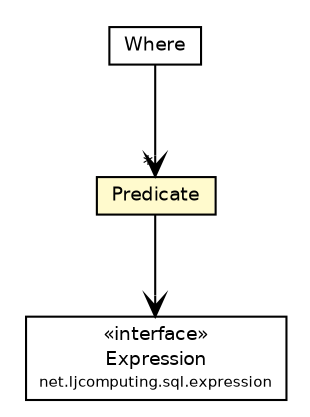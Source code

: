 #!/usr/local/bin/dot
#
# Class diagram 
# Generated by UMLGraph version R5_6 (http://www.umlgraph.org/)
#

digraph G {
	edge [fontname="Helvetica",fontsize=10,labelfontname="Helvetica",labelfontsize=10];
	node [fontname="Helvetica",fontsize=10,shape=plaintext];
	nodesep=0.25;
	ranksep=0.5;
	// net.ljcomputing.sql.clause.Where
	c385 [label=<<table title="net.ljcomputing.sql.clause.Where" border="0" cellborder="1" cellspacing="0" cellpadding="2" port="p" href="./Where.html">
		<tr><td><table border="0" cellspacing="0" cellpadding="1">
<tr><td align="center" balign="center"> Where </td></tr>
		</table></td></tr>
		</table>>, URL="./Where.html", fontname="Helvetica", fontcolor="black", fontsize=9.0];
	// net.ljcomputing.sql.clause.Predicate
	c388 [label=<<table title="net.ljcomputing.sql.clause.Predicate" border="0" cellborder="1" cellspacing="0" cellpadding="2" port="p" bgcolor="lemonChiffon" href="./Predicate.html">
		<tr><td><table border="0" cellspacing="0" cellpadding="1">
<tr><td align="center" balign="center"> Predicate </td></tr>
		</table></td></tr>
		</table>>, URL="./Predicate.html", fontname="Helvetica", fontcolor="black", fontsize=9.0];
	// net.ljcomputing.sql.expression.Expression
	c392 [label=<<table title="net.ljcomputing.sql.expression.Expression" border="0" cellborder="1" cellspacing="0" cellpadding="2" port="p" href="../expression/Expression.html">
		<tr><td><table border="0" cellspacing="0" cellpadding="1">
<tr><td align="center" balign="center"> &#171;interface&#187; </td></tr>
<tr><td align="center" balign="center"> Expression </td></tr>
<tr><td align="center" balign="center"><font point-size="7.0"> net.ljcomputing.sql.expression </font></td></tr>
		</table></td></tr>
		</table>>, URL="../expression/Expression.html", fontname="Helvetica", fontcolor="black", fontsize=9.0];
	// net.ljcomputing.sql.clause.Where NAVASSOC net.ljcomputing.sql.clause.Predicate
	c385:p -> c388:p [taillabel="", label="", headlabel="*", fontname="Helvetica", fontcolor="black", fontsize=10.0, color="black", arrowhead=open];
	// net.ljcomputing.sql.clause.Predicate NAVASSOC net.ljcomputing.sql.expression.Expression
	c388:p -> c392:p [taillabel="", label="", headlabel="", fontname="Helvetica", fontcolor="black", fontsize=10.0, color="black", arrowhead=open];
}

